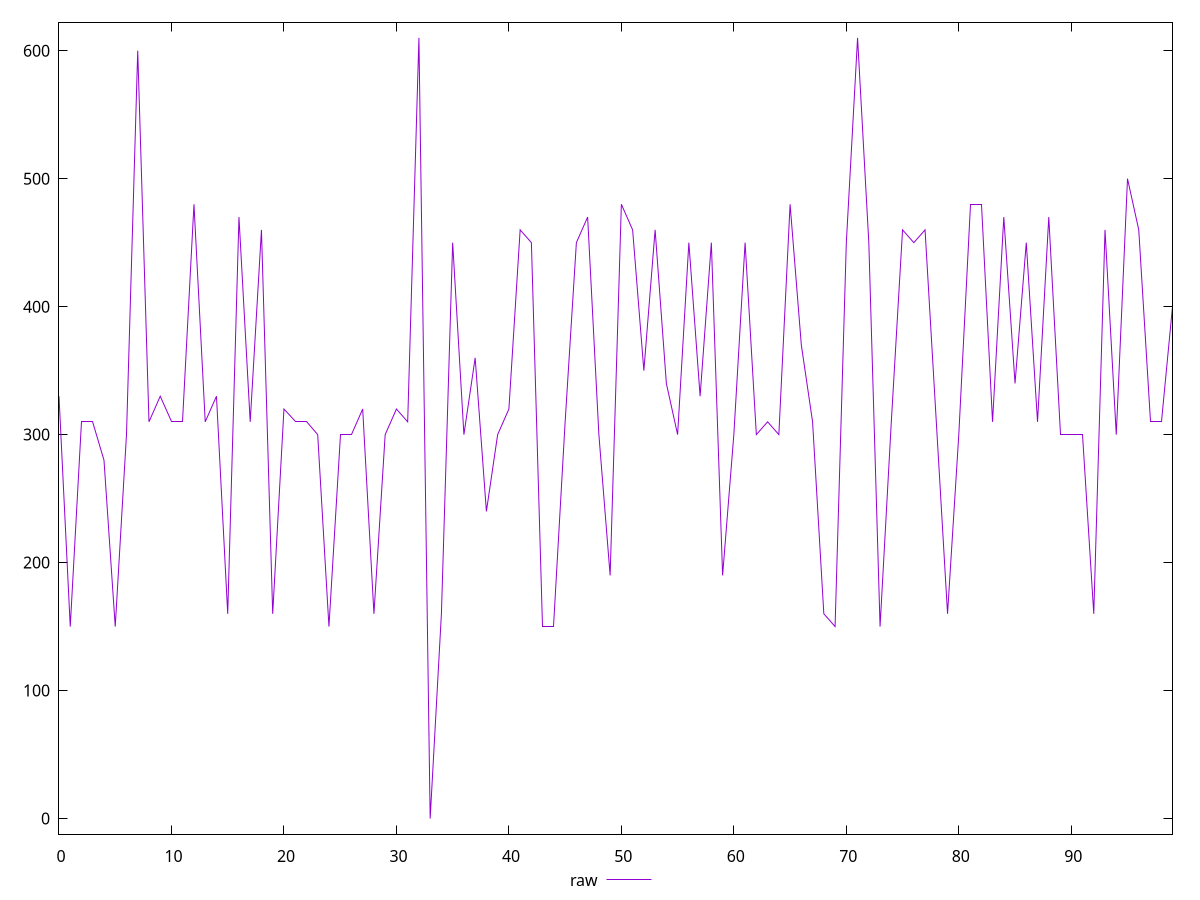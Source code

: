 reset

$raw <<EOF
0 330
1 150
2 310
3 310
4 280
5 150
6 300
7 600
8 310
9 330
10 310
11 310
12 480
13 310
14 330
15 160
16 470
17 310
18 460
19 160
20 320
21 310
22 310
23 300
24 150
25 300
26 300
27 320
28 160
29 300
30 320
31 310
32 610
33 0
34 160
35 450
36 300
37 360
38 240
39 300
40 320
41 460
42 450
43 150
44 150
45 310
46 450
47 470
48 300
49 190
50 480
51 460
52 350
53 460
54 340
55 300
56 450
57 330
58 450
59 190
60 300
61 450
62 300
63 310
64 300
65 480
66 370
67 310
68 160
69 150
70 450
71 610
72 450
73 150
74 310
75 460
76 450
77 460
78 310
79 160
80 300
81 480
82 480
83 310
84 470
85 340
86 450
87 310
88 470
89 300
90 300
91 300
92 160
93 460
94 300
95 500
96 460
97 310
98 310
99 400
EOF

set key outside below
set xrange [0:99]
set yrange [-12.200000000000001:622.2]
set trange [-12.200000000000001:622.2]
set terminal svg size 640, 500 enhanced background rgb 'white'
set output "report_00013_2021-02-09T12-04-24.940Z/uses-webp-images/samples/pages+cached/raw/values.svg"

plot $raw title "raw" with line

reset
